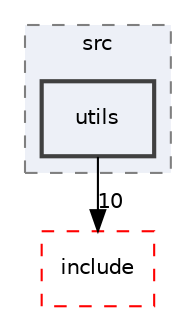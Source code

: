 digraph "/__w/pairinteraction/pairinteraction/src/cpp/src/utils"
{
 // INTERACTIVE_SVG=YES
 // LATEX_PDF_SIZE
  bgcolor="transparent";
  edge [fontname="Helvetica",fontsize="10",labelfontname="Helvetica",labelfontsize="10"];
  node [fontname="Helvetica",fontsize="10",shape=record];
  compound=true
  subgraph clusterdir_d7cdddb7a4322ae7e54b11927b5877ad {
    graph [ bgcolor="#edf0f7", pencolor="grey50", style="filled,dashed,", label="src", fontname="Helvetica", fontsize="10", URL="dir_d7cdddb7a4322ae7e54b11927b5877ad.html"]
  dir_4dedda676a40579996d40f4e554b2802 [shape=box, label="utils", style="filled,bold,", fillcolor="#edf0f7", color="grey25", URL="dir_4dedda676a40579996d40f4e554b2802.html"];
  }
  dir_e6fb451ec9c24a28c75d00abc51f4b3c [shape=box, label="include", style="dashed,", fillcolor="#edf0f7", color="red", URL="dir_e6fb451ec9c24a28c75d00abc51f4b3c.html"];
  dir_4dedda676a40579996d40f4e554b2802->dir_e6fb451ec9c24a28c75d00abc51f4b3c [headlabel="10", labeldistance=1.5 headhref="dir_000035_000014.html"];
}
